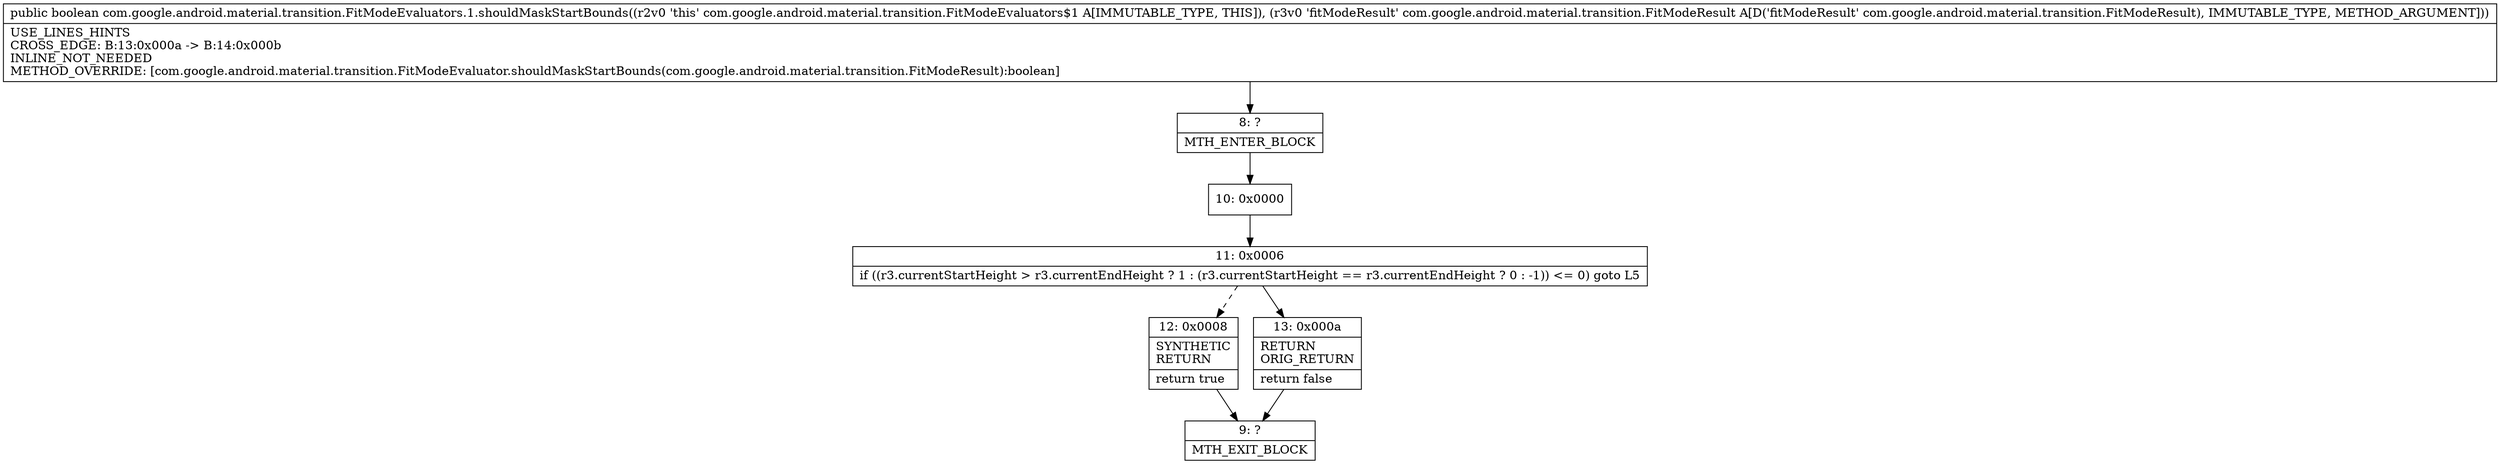 digraph "CFG forcom.google.android.material.transition.FitModeEvaluators.1.shouldMaskStartBounds(Lcom\/google\/android\/material\/transition\/FitModeResult;)Z" {
Node_8 [shape=record,label="{8\:\ ?|MTH_ENTER_BLOCK\l}"];
Node_10 [shape=record,label="{10\:\ 0x0000}"];
Node_11 [shape=record,label="{11\:\ 0x0006|if ((r3.currentStartHeight \> r3.currentEndHeight ? 1 : (r3.currentStartHeight == r3.currentEndHeight ? 0 : \-1)) \<= 0) goto L5\l}"];
Node_12 [shape=record,label="{12\:\ 0x0008|SYNTHETIC\lRETURN\l|return true\l}"];
Node_9 [shape=record,label="{9\:\ ?|MTH_EXIT_BLOCK\l}"];
Node_13 [shape=record,label="{13\:\ 0x000a|RETURN\lORIG_RETURN\l|return false\l}"];
MethodNode[shape=record,label="{public boolean com.google.android.material.transition.FitModeEvaluators.1.shouldMaskStartBounds((r2v0 'this' com.google.android.material.transition.FitModeEvaluators$1 A[IMMUTABLE_TYPE, THIS]), (r3v0 'fitModeResult' com.google.android.material.transition.FitModeResult A[D('fitModeResult' com.google.android.material.transition.FitModeResult), IMMUTABLE_TYPE, METHOD_ARGUMENT]))  | USE_LINES_HINTS\lCROSS_EDGE: B:13:0x000a \-\> B:14:0x000b\lINLINE_NOT_NEEDED\lMETHOD_OVERRIDE: [com.google.android.material.transition.FitModeEvaluator.shouldMaskStartBounds(com.google.android.material.transition.FitModeResult):boolean]\l}"];
MethodNode -> Node_8;Node_8 -> Node_10;
Node_10 -> Node_11;
Node_11 -> Node_12[style=dashed];
Node_11 -> Node_13;
Node_12 -> Node_9;
Node_13 -> Node_9;
}

